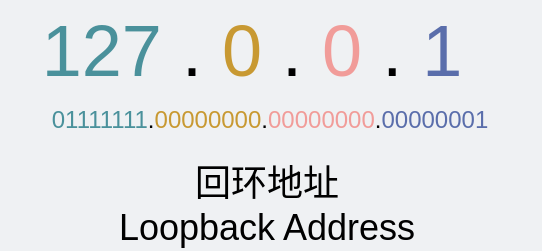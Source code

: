 <mxfile version="14.6.11" type="github"><diagram id="jk84KoCiqGRbvonOO5nR" name="Page-1"><mxGraphModel dx="946" dy="547" grid="0" gridSize="10" guides="1" tooltips="1" connect="1" arrows="1" fold="1" page="1" pageScale="1" pageWidth="350" pageHeight="150" background="#EFF1F3" math="0" shadow="0"><root><mxCell id="0"/><mxCell id="1" parent="0"/><mxCell id="XSbDL2rr6Gyu1OlXZJMn-2" value="&lt;font style=&quot;font-size: 36px&quot;&gt;&lt;font color=&quot;#4a919b&quot;&gt;127&amp;nbsp;&lt;/font&gt;.&amp;nbsp;&lt;font color=&quot;#c89932&quot;&gt;0&amp;nbsp;&lt;/font&gt;.&amp;nbsp;&lt;font color=&quot;#f19c99&quot;&gt;0&amp;nbsp;&lt;/font&gt;.&amp;nbsp;&lt;font color=&quot;#5a6eab&quot;&gt;1&amp;nbsp;&lt;/font&gt;&lt;/font&gt;" style="text;html=1;strokeColor=none;fillColor=none;align=center;verticalAlign=middle;whiteSpace=wrap;rounded=0;" parent="1" vertex="1"><mxGeometry x="42" y="19" width="262" height="50" as="geometry"/></mxCell><mxCell id="XSbDL2rr6Gyu1OlXZJMn-3" value="&lt;font style=&quot;font-size: 12px ; background-color: rgb(239 , 241 , 243)&quot;&gt;&lt;font color=&quot;#4a919b&quot;&gt;01111111&lt;/font&gt;.&lt;font color=&quot;#c89932&quot;&gt;00000000&lt;/font&gt;.&lt;font color=&quot;#f19c99&quot;&gt;00000000&lt;/font&gt;.&lt;font color=&quot;#5a6eab&quot;&gt;00000001&lt;/font&gt;&lt;/font&gt;" style="text;html=1;strokeColor=none;fillColor=none;align=center;verticalAlign=middle;whiteSpace=wrap;rounded=0;" parent="1" vertex="1"><mxGeometry x="42" y="69" width="270" height="20" as="geometry"/></mxCell><mxCell id="XSbDL2rr6Gyu1OlXZJMn-5" value="&lt;font&gt;&lt;font style=&quot;font-size: 18px&quot;&gt;回环地址&lt;br&gt;Loopback Address&lt;/font&gt;&lt;br&gt;&lt;/font&gt;" style="text;html=1;strokeColor=none;fillColor=none;align=center;verticalAlign=middle;whiteSpace=wrap;rounded=0;" parent="1" vertex="1"><mxGeometry x="76" y="112" width="198.75" height="20" as="geometry"/></mxCell></root></mxGraphModel></diagram></mxfile>